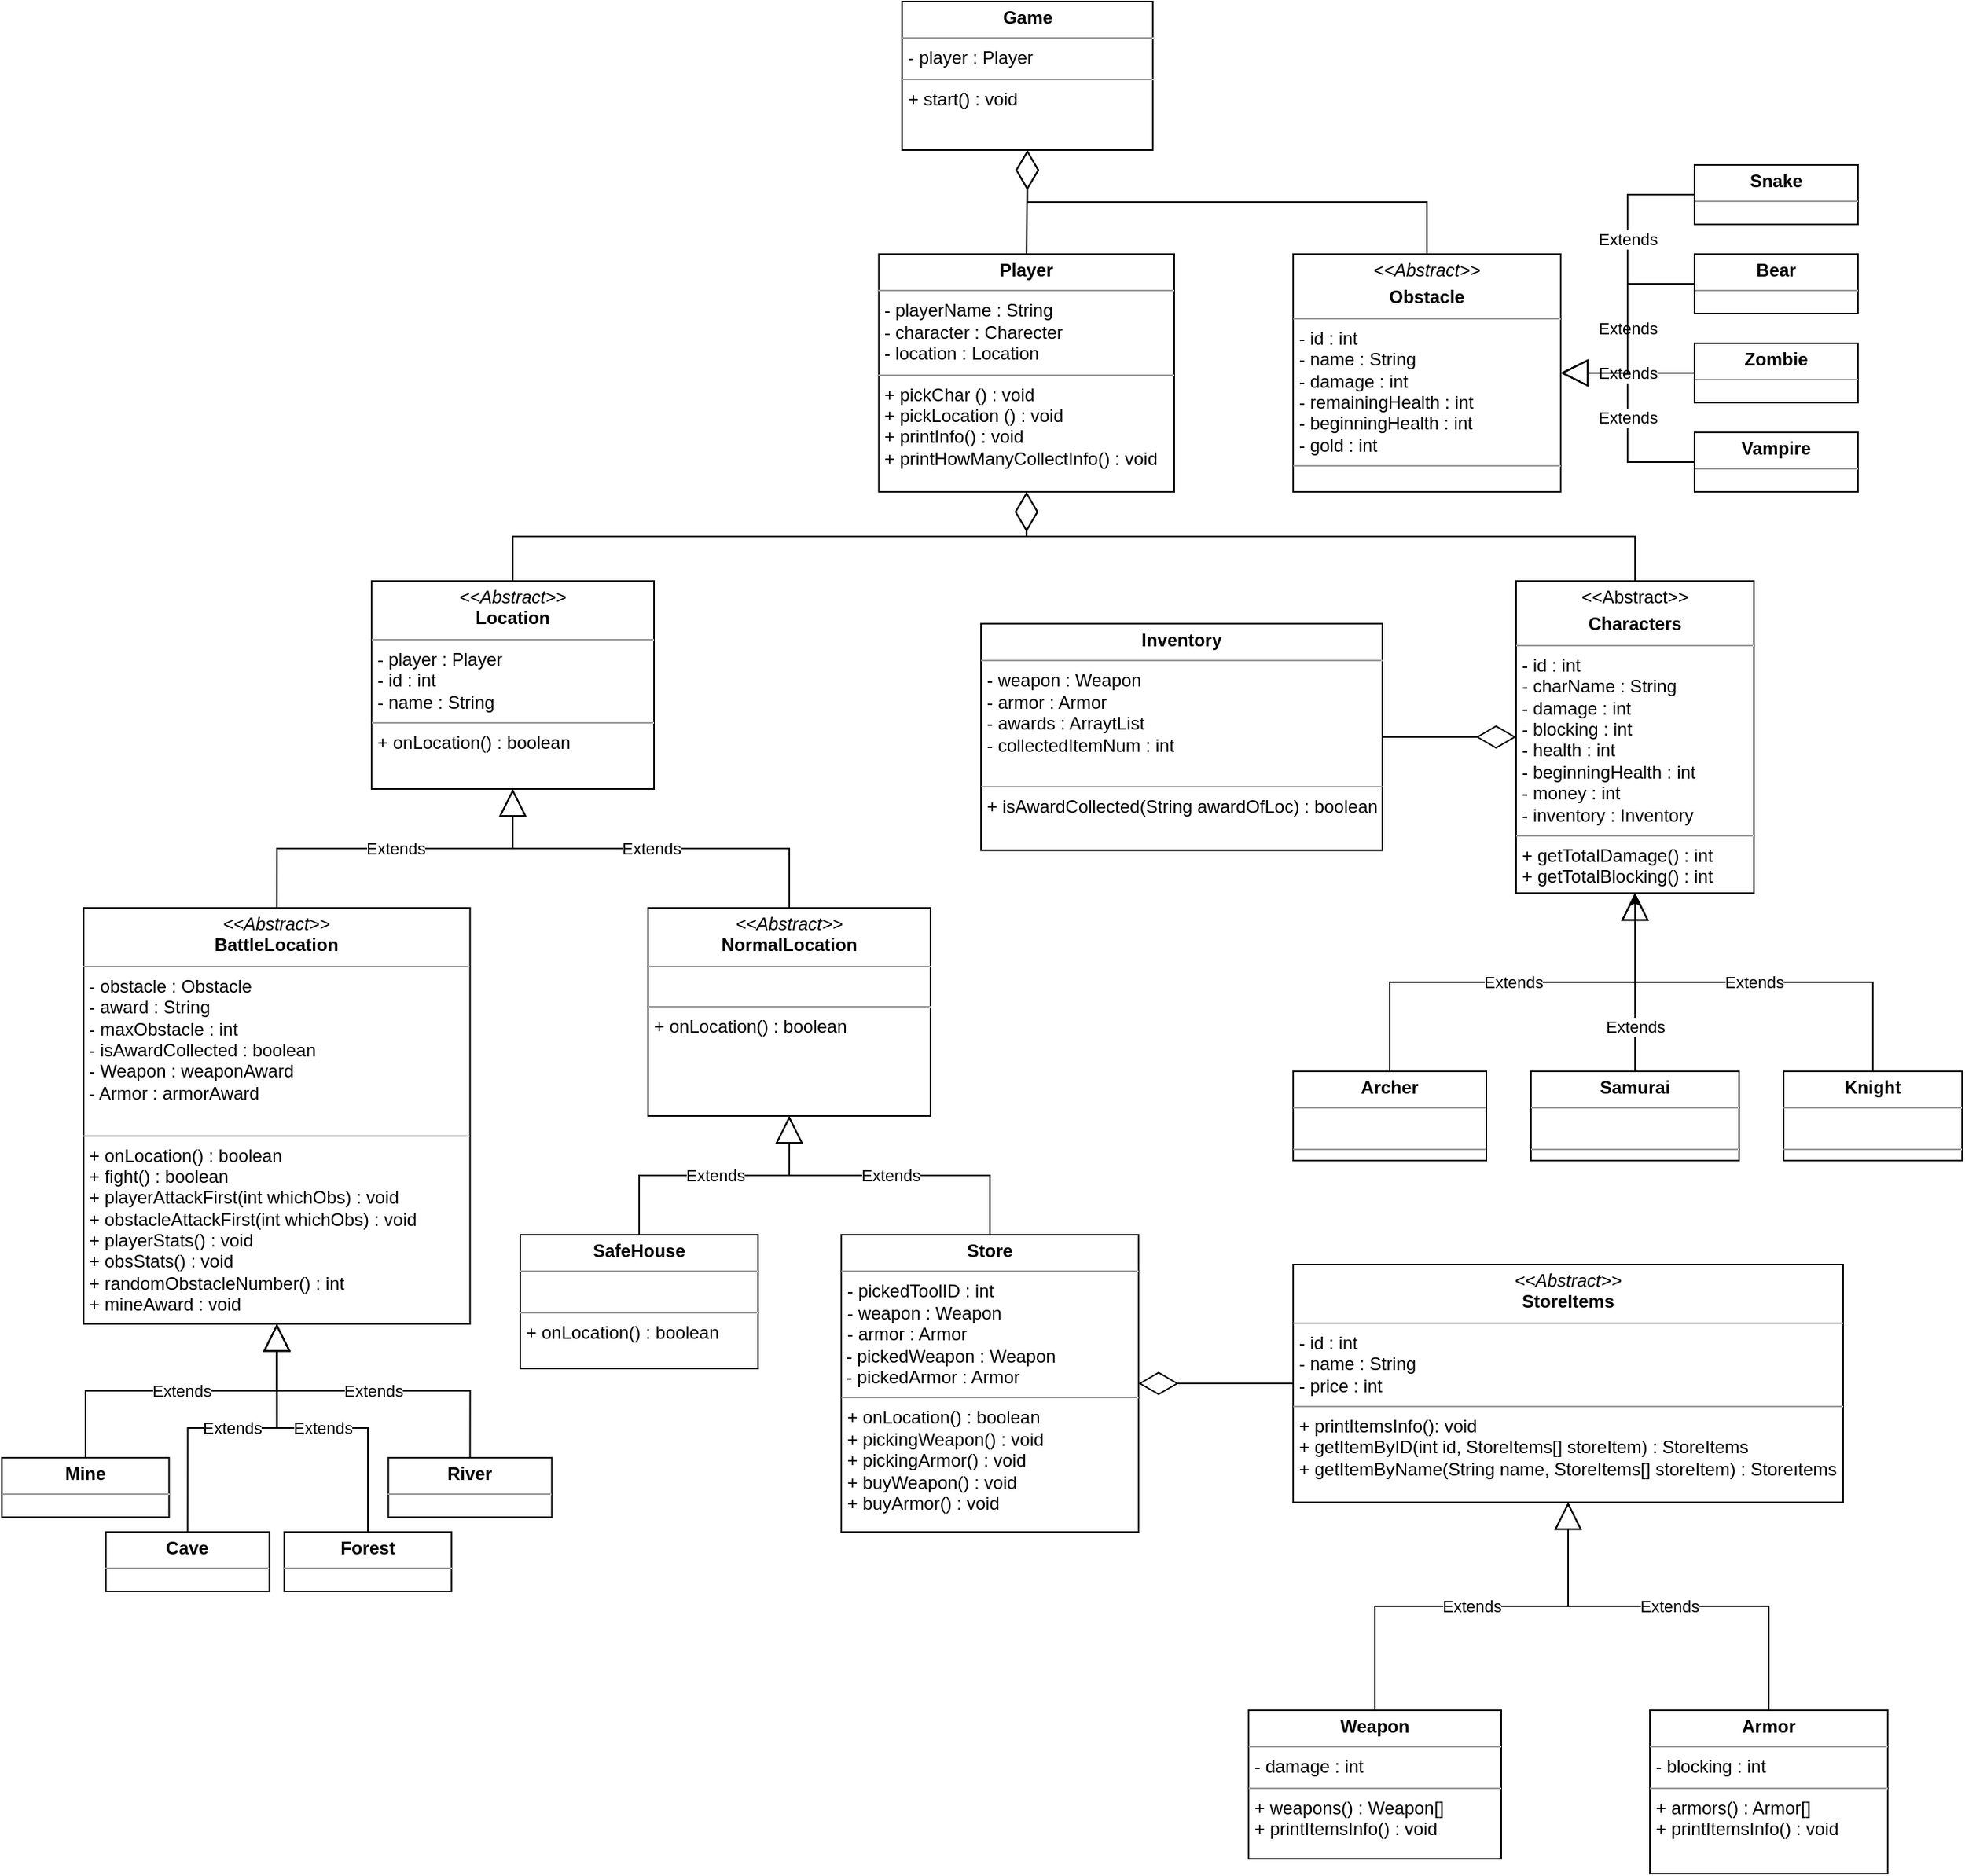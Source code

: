 <mxfile version="21.0.10" type="device"><diagram name="Sayfa -1" id="SjU_1pHQLe4_OnzMoafu"><mxGraphModel dx="2705" dy="2069" grid="1" gridSize="10" guides="1" tooltips="1" connect="1" arrows="1" fold="1" page="1" pageScale="1" pageWidth="827" pageHeight="1169" math="0" shadow="0"><root><mxCell id="0"/><mxCell id="1" parent="0"/><mxCell id="PPEVoekzmXan5TATobep-1" value="&lt;p style=&quot;margin:0px;margin-top:4px;text-align:center;&quot;&gt;&amp;lt;&amp;lt;Abstract&amp;gt;&amp;gt;&lt;/p&gt;&lt;p style=&quot;margin:0px;margin-top:4px;text-align:center;&quot;&gt;&lt;b&gt;Characters&lt;/b&gt;&lt;/p&gt;&lt;hr size=&quot;1&quot;&gt;&lt;p style=&quot;margin:0px;margin-left:4px;&quot;&gt;- id : int&lt;/p&gt;&lt;p style=&quot;margin:0px;margin-left:4px;&quot;&gt;- charName : String&lt;/p&gt;&lt;p style=&quot;margin:0px;margin-left:4px;&quot;&gt;- damage : int&lt;/p&gt;&lt;p style=&quot;margin:0px;margin-left:4px;&quot;&gt;- blocking : int&lt;/p&gt;&lt;p style=&quot;margin:0px;margin-left:4px;&quot;&gt;- health : int&lt;/p&gt;&lt;p style=&quot;margin:0px;margin-left:4px;&quot;&gt;- beginningHealth : int&lt;/p&gt;&lt;p style=&quot;margin:0px;margin-left:4px;&quot;&gt;- money : int&lt;/p&gt;&lt;p style=&quot;margin:0px;margin-left:4px;&quot;&gt;- inventory : Inventory&lt;/p&gt;&lt;hr size=&quot;1&quot;&gt;&lt;p style=&quot;margin:0px;margin-left:4px;&quot;&gt;+ getTotalDamage() : int&lt;/p&gt;&lt;p style=&quot;margin:0px;margin-left:4px;&quot;&gt;+ getTotalBlocking() : int&lt;/p&gt;&lt;p style=&quot;margin:0px;margin-left:4px;&quot;&gt;&lt;br&gt;&lt;/p&gt;&lt;p style=&quot;margin:0px;margin-left:4px;&quot;&gt;&lt;br&gt;&lt;/p&gt;&lt;p style=&quot;margin:0px;margin-left:4px;&quot;&gt;&lt;br&gt;&lt;/p&gt;&lt;p style=&quot;margin:0px;margin-left:4px;&quot;&gt;&lt;br&gt;&lt;/p&gt;&lt;p style=&quot;margin:0px;margin-left:4px;&quot;&gt;&lt;br&gt;&lt;/p&gt;" style="verticalAlign=top;align=left;overflow=fill;fontSize=12;fontFamily=Helvetica;html=1;whiteSpace=wrap;" parent="1" vertex="1"><mxGeometry x="510" y="170" width="160" height="210" as="geometry"/></mxCell><mxCell id="PPEVoekzmXan5TATobep-2" style="edgeStyle=orthogonalEdgeStyle;rounded=0;orthogonalLoop=1;jettySize=auto;html=1;exitX=0.5;exitY=1;exitDx=0;exitDy=0;" parent="1" source="PPEVoekzmXan5TATobep-1" target="PPEVoekzmXan5TATobep-1" edge="1"><mxGeometry relative="1" as="geometry"/></mxCell><mxCell id="PPEVoekzmXan5TATobep-3" value="&lt;p style=&quot;margin:0px;margin-top:4px;text-align:center;&quot;&gt;&lt;b&gt;Archer&lt;/b&gt;&lt;/p&gt;&lt;hr size=&quot;1&quot;&gt;&lt;p style=&quot;margin:0px;margin-left:4px;&quot;&gt;&lt;br&gt;&lt;/p&gt;&lt;hr size=&quot;1&quot;&gt;&lt;p style=&quot;margin:0px;margin-left:4px;&quot;&gt;&lt;br&gt;&lt;/p&gt;" style="verticalAlign=top;align=left;overflow=fill;fontSize=12;fontFamily=Helvetica;html=1;whiteSpace=wrap;" parent="1" vertex="1"><mxGeometry x="360" y="500" width="130" height="60" as="geometry"/></mxCell><mxCell id="PPEVoekzmXan5TATobep-13" value="" style="edgeStyle=orthogonalEdgeStyle;rounded=0;orthogonalLoop=1;jettySize=auto;html=1;" parent="1" source="PPEVoekzmXan5TATobep-4" target="PPEVoekzmXan5TATobep-1" edge="1"><mxGeometry relative="1" as="geometry"/></mxCell><mxCell id="PPEVoekzmXan5TATobep-4" value="&lt;p style=&quot;margin:0px;margin-top:4px;text-align:center;&quot;&gt;&lt;b&gt;Samurai&lt;/b&gt;&lt;/p&gt;&lt;hr size=&quot;1&quot;&gt;&lt;p style=&quot;margin:0px;margin-left:4px;&quot;&gt;&lt;br&gt;&lt;/p&gt;&lt;hr size=&quot;1&quot;&gt;&lt;p style=&quot;margin:0px;margin-left:4px;&quot;&gt;&lt;br&gt;&lt;/p&gt;" style="verticalAlign=top;align=left;overflow=fill;fontSize=12;fontFamily=Helvetica;html=1;whiteSpace=wrap;" parent="1" vertex="1"><mxGeometry x="520" y="500" width="140" height="60" as="geometry"/></mxCell><mxCell id="PPEVoekzmXan5TATobep-5" value="&lt;p style=&quot;margin:0px;margin-top:4px;text-align:center;&quot;&gt;&lt;b&gt;Knight&lt;/b&gt;&lt;/p&gt;&lt;hr size=&quot;1&quot;&gt;&lt;p style=&quot;margin:0px;margin-left:4px;&quot;&gt;&lt;br&gt;&lt;/p&gt;&lt;hr size=&quot;1&quot;&gt;&lt;p style=&quot;margin:0px;margin-left:4px;&quot;&gt;&lt;br&gt;&lt;/p&gt;" style="verticalAlign=top;align=left;overflow=fill;fontSize=12;fontFamily=Helvetica;html=1;whiteSpace=wrap;" parent="1" vertex="1"><mxGeometry x="690" y="500" width="120" height="60" as="geometry"/></mxCell><mxCell id="PPEVoekzmXan5TATobep-9" value="Extends" style="endArrow=block;endSize=16;endFill=0;html=1;rounded=0;exitX=0.5;exitY=0;exitDx=0;exitDy=0;edgeStyle=orthogonalEdgeStyle;entryX=0.5;entryY=1;entryDx=0;entryDy=0;" parent="1" source="PPEVoekzmXan5TATobep-5" target="PPEVoekzmXan5TATobep-1" edge="1"><mxGeometry width="160" relative="1" as="geometry"><mxPoint x="560" y="430" as="sourcePoint"/><mxPoint x="590" y="350" as="targetPoint"/></mxGeometry></mxCell><mxCell id="PPEVoekzmXan5TATobep-10" value="Extends" style="endArrow=block;endSize=16;endFill=0;html=1;rounded=0;exitX=0.5;exitY=0;exitDx=0;exitDy=0;entryX=0.5;entryY=1;entryDx=0;entryDy=0;" parent="1" source="PPEVoekzmXan5TATobep-4" target="PPEVoekzmXan5TATobep-1" edge="1"><mxGeometry x="-0.5" width="160" relative="1" as="geometry"><mxPoint x="560" y="430" as="sourcePoint"/><mxPoint x="720" y="430" as="targetPoint"/><mxPoint as="offset"/></mxGeometry></mxCell><mxCell id="PPEVoekzmXan5TATobep-11" value="Extends" style="endArrow=block;endSize=16;endFill=0;html=1;rounded=0;exitX=0.5;exitY=0;exitDx=0;exitDy=0;entryX=0.5;entryY=1;entryDx=0;entryDy=0;edgeStyle=orthogonalEdgeStyle;" parent="1" source="PPEVoekzmXan5TATobep-3" target="PPEVoekzmXan5TATobep-1" edge="1"><mxGeometry width="160" relative="1" as="geometry"><mxPoint x="560" y="430" as="sourcePoint"/><mxPoint x="720" y="430" as="targetPoint"/></mxGeometry></mxCell><mxCell id="PPEVoekzmXan5TATobep-15" value="&lt;p style=&quot;margin:0px;margin-top:4px;text-align:center;&quot;&gt;&lt;b&gt;Player&lt;/b&gt;&lt;/p&gt;&lt;hr size=&quot;1&quot;&gt;&lt;p style=&quot;margin:0px;margin-left:4px;&quot;&gt;- playerName : String&lt;br&gt;&lt;/p&gt;&lt;p style=&quot;margin:0px;margin-left:4px;&quot;&gt;- character : Charecter&lt;/p&gt;&lt;p style=&quot;margin:0px;margin-left:4px;&quot;&gt;&lt;span style=&quot;background-color: initial;&quot;&gt;- location : Location&lt;/span&gt;&lt;/p&gt;&lt;hr size=&quot;1&quot;&gt;&lt;p style=&quot;margin:0px;margin-left:4px;&quot;&gt;&lt;span style=&quot;background-color: initial;&quot;&gt;+ pickChar () : void&lt;/span&gt;&lt;br&gt;&lt;/p&gt;&lt;p style=&quot;margin:0px;margin-left:4px;&quot;&gt;&lt;span style=&quot;background-color: initial;&quot;&gt;+ pickLocation () : void&lt;/span&gt;&lt;/p&gt;&lt;p style=&quot;margin:0px;margin-left:4px;&quot;&gt;&lt;span style=&quot;background-color: initial;&quot;&gt;+ printInfo() : void&lt;/span&gt;&lt;/p&gt;&lt;p style=&quot;margin:0px;margin-left:4px;&quot;&gt;&lt;span style=&quot;background-color: initial;&quot;&gt;+ printHowManyCollectInfo() : void&lt;/span&gt;&lt;/p&gt;" style="verticalAlign=top;align=left;overflow=fill;fontSize=12;fontFamily=Helvetica;html=1;whiteSpace=wrap;" parent="1" vertex="1"><mxGeometry x="81.25" y="-50" width="198.75" height="160" as="geometry"/></mxCell><mxCell id="PPEVoekzmXan5TATobep-16" value="" style="endArrow=diamondThin;endFill=0;endSize=24;html=1;rounded=0;exitX=0.5;exitY=0;exitDx=0;exitDy=0;entryX=0.5;entryY=1;entryDx=0;entryDy=0;edgeStyle=orthogonalEdgeStyle;" parent="1" source="PPEVoekzmXan5TATobep-1" target="PPEVoekzmXan5TATobep-15" edge="1"><mxGeometry width="160" relative="1" as="geometry"><mxPoint x="520" y="90" as="sourcePoint"/><mxPoint x="680" y="90" as="targetPoint"/></mxGeometry></mxCell><mxCell id="PPEVoekzmXan5TATobep-17" value="&lt;p style=&quot;margin:0px;margin-top:4px;text-align:center;&quot;&gt;&lt;b&gt;Game&lt;/b&gt;&lt;/p&gt;&lt;hr size=&quot;1&quot;&gt;&lt;p style=&quot;margin:0px;margin-left:4px;&quot;&gt;- player : Player&lt;/p&gt;&lt;hr size=&quot;1&quot;&gt;&lt;p style=&quot;margin:0px;margin-left:4px;&quot;&gt;+ start() : void&lt;/p&gt;" style="verticalAlign=top;align=left;overflow=fill;fontSize=12;fontFamily=Helvetica;html=1;whiteSpace=wrap;" parent="1" vertex="1"><mxGeometry x="96.87" y="-220" width="168.75" height="100" as="geometry"/></mxCell><mxCell id="PPEVoekzmXan5TATobep-18" value="" style="endArrow=diamondThin;endFill=0;endSize=24;html=1;rounded=0;exitX=0.5;exitY=0;exitDx=0;exitDy=0;entryX=0.5;entryY=1;entryDx=0;entryDy=0;" parent="1" source="PPEVoekzmXan5TATobep-15" target="PPEVoekzmXan5TATobep-17" edge="1"><mxGeometry width="160" relative="1" as="geometry"><mxPoint x="191.25" y="235" as="sourcePoint"/><mxPoint x="171.25" y="-90" as="targetPoint"/></mxGeometry></mxCell><mxCell id="PPEVoekzmXan5TATobep-19" value="&lt;p style=&quot;margin:0px;margin-top:4px;text-align:center;&quot;&gt;&lt;i&gt;&amp;lt;&amp;lt;Abstract&amp;gt;&amp;gt;&lt;/i&gt;&lt;br&gt;&lt;b&gt;Location&lt;/b&gt;&lt;/p&gt;&lt;hr size=&quot;1&quot;&gt;&lt;p style=&quot;margin:0px;margin-left:4px;&quot;&gt;- player : Player&lt;/p&gt;&lt;p style=&quot;margin:0px;margin-left:4px;&quot;&gt;- id : int&lt;/p&gt;&lt;p style=&quot;margin:0px;margin-left:4px;&quot;&gt;- name : String&lt;/p&gt;&lt;hr size=&quot;1&quot;&gt;&lt;p style=&quot;margin:0px;margin-left:4px;&quot;&gt;+ onLocation() : boolean&lt;/p&gt;" style="verticalAlign=top;align=left;overflow=fill;fontSize=12;fontFamily=Helvetica;html=1;whiteSpace=wrap;" parent="1" vertex="1"><mxGeometry x="-260" y="170" width="190" height="140" as="geometry"/></mxCell><mxCell id="PPEVoekzmXan5TATobep-20" value="&lt;p style=&quot;margin:0px;margin-top:4px;text-align:center;&quot;&gt;&lt;i&gt;&amp;lt;&amp;lt;Abstract&amp;gt;&amp;gt;&lt;/i&gt;&lt;br&gt;&lt;b&gt;NormalLocation&lt;/b&gt;&lt;/p&gt;&lt;hr size=&quot;1&quot;&gt;&lt;p style=&quot;margin:0px;margin-left:4px;&quot;&gt;&lt;br&gt;&lt;/p&gt;&lt;hr size=&quot;1&quot;&gt;&lt;p style=&quot;margin:0px;margin-left:4px;&quot;&gt;+ onLocation() : boolean&lt;/p&gt;" style="verticalAlign=top;align=left;overflow=fill;fontSize=12;fontFamily=Helvetica;html=1;whiteSpace=wrap;" parent="1" vertex="1"><mxGeometry x="-74" y="390" width="190" height="140" as="geometry"/></mxCell><mxCell id="PPEVoekzmXan5TATobep-21" value="&lt;p style=&quot;margin:0px;margin-top:4px;text-align:center;&quot;&gt;&lt;b&gt;SafeHouse&lt;/b&gt;&lt;/p&gt;&lt;hr size=&quot;1&quot;&gt;&lt;p style=&quot;margin:0px;margin-left:4px;&quot;&gt;&lt;br&gt;&lt;/p&gt;&lt;hr size=&quot;1&quot;&gt;&lt;p style=&quot;margin:0px;margin-left:4px;&quot;&gt;+ onLocation() : boolean&lt;/p&gt;" style="verticalAlign=top;align=left;overflow=fill;fontSize=12;fontFamily=Helvetica;html=1;whiteSpace=wrap;" parent="1" vertex="1"><mxGeometry x="-160" y="610" width="160" height="90" as="geometry"/></mxCell><mxCell id="PPEVoekzmXan5TATobep-22" value="Extends" style="endArrow=block;endSize=16;endFill=0;html=1;rounded=0;exitX=0.5;exitY=0;exitDx=0;exitDy=0;entryX=0.5;entryY=1;entryDx=0;entryDy=0;edgeStyle=orthogonalEdgeStyle;" parent="1" source="PPEVoekzmXan5TATobep-20" target="PPEVoekzmXan5TATobep-19" edge="1"><mxGeometry width="160" relative="1" as="geometry"><mxPoint x="-140" y="540" as="sourcePoint"/><mxPoint x="20" y="540" as="targetPoint"/></mxGeometry></mxCell><mxCell id="PPEVoekzmXan5TATobep-23" value="Extends" style="endArrow=block;endSize=16;endFill=0;html=1;rounded=0;exitX=0.5;exitY=0;exitDx=0;exitDy=0;entryX=0.5;entryY=1;entryDx=0;entryDy=0;edgeStyle=orthogonalEdgeStyle;" parent="1" source="PPEVoekzmXan5TATobep-21" target="PPEVoekzmXan5TATobep-20" edge="1"><mxGeometry width="160" relative="1" as="geometry"><mxPoint x="-94" y="680" as="sourcePoint"/><mxPoint x="66" y="680" as="targetPoint"/></mxGeometry></mxCell><mxCell id="PPEVoekzmXan5TATobep-25" value="&lt;p style=&quot;margin:0px;margin-top:4px;text-align:center;&quot;&gt;&lt;b&gt;Store&lt;/b&gt;&lt;/p&gt;&lt;hr size=&quot;1&quot;&gt;&lt;p style=&quot;margin:0px;margin-left:4px;&quot;&gt;- pickedToolID : int&lt;/p&gt;&lt;p style=&quot;margin:0px;margin-left:4px;&quot;&gt;- weapon : Weapon&lt;/p&gt;&lt;p style=&quot;margin:0px;margin-left:4px;&quot;&gt;- armor : Armor&lt;/p&gt;&amp;nbsp;- pickedWeapon : Weapon&lt;br&gt;&amp;nbsp;- pickedArmor : Armor&lt;br&gt;&lt;hr size=&quot;1&quot;&gt;&lt;p style=&quot;margin:0px;margin-left:4px;&quot;&gt;+ onLocation() : boolean&lt;br&gt;&lt;/p&gt;&lt;p style=&quot;margin:0px;margin-left:4px;&quot;&gt;+ pickingWeapon() : void&lt;/p&gt;&lt;p style=&quot;margin:0px;margin-left:4px;&quot;&gt;+ pickingArmor() : void&lt;/p&gt;&lt;p style=&quot;margin:0px;margin-left:4px;&quot;&gt;+ buyWeapon() : void&lt;/p&gt;&lt;p style=&quot;margin:0px;margin-left:4px;&quot;&gt;+ buyArmor() : void&lt;/p&gt;" style="verticalAlign=top;align=left;overflow=fill;fontSize=12;fontFamily=Helvetica;html=1;whiteSpace=wrap;" parent="1" vertex="1"><mxGeometry x="56" y="610" width="200" height="200" as="geometry"/></mxCell><mxCell id="PPEVoekzmXan5TATobep-26" value="Extends" style="endArrow=block;endSize=16;endFill=0;html=1;rounded=0;exitX=0.5;exitY=0;exitDx=0;exitDy=0;entryX=0.5;entryY=1;entryDx=0;entryDy=0;edgeStyle=orthogonalEdgeStyle;" parent="1" source="PPEVoekzmXan5TATobep-25" target="PPEVoekzmXan5TATobep-20" edge="1"><mxGeometry width="160" relative="1" as="geometry"><mxPoint x="-44" y="640" as="sourcePoint"/><mxPoint x="31" y="540" as="targetPoint"/></mxGeometry></mxCell><mxCell id="kSFMqJop7smIzwIJgh_f-1" value="&lt;p style=&quot;margin:0px;margin-top:4px;text-align:center;&quot;&gt;&lt;b&gt;Weapon&lt;/b&gt;&lt;/p&gt;&lt;hr size=&quot;1&quot;&gt;&lt;p style=&quot;margin:0px;margin-left:4px;&quot;&gt;- damage : int&lt;/p&gt;&lt;hr size=&quot;1&quot;&gt;&lt;p style=&quot;margin:0px;margin-left:4px;&quot;&gt;+ weapons() : Weapon[]&lt;/p&gt;&lt;p style=&quot;margin:0px;margin-left:4px;&quot;&gt;+ printItemsInfo() : void&lt;br&gt;&lt;/p&gt;" style="verticalAlign=top;align=left;overflow=fill;fontSize=12;fontFamily=Helvetica;html=1;whiteSpace=wrap;" parent="1" vertex="1"><mxGeometry x="330" y="930" width="170" height="100" as="geometry"/></mxCell><mxCell id="kSFMqJop7smIzwIJgh_f-2" value="&lt;p style=&quot;margin:0px;margin-top:4px;text-align:center;&quot;&gt;&lt;b&gt;Armor&lt;/b&gt;&lt;/p&gt;&lt;hr size=&quot;1&quot;&gt;&lt;p style=&quot;margin:0px;margin-left:4px;&quot;&gt;- blocking : int&lt;/p&gt;&lt;hr size=&quot;1&quot;&gt;&lt;p style=&quot;margin:0px;margin-left:4px;&quot;&gt;+ armors() : Armor[]&lt;/p&gt;&lt;p style=&quot;margin:0px;margin-left:4px;&quot;&gt;+ printItemsInfo() : void&lt;/p&gt;" style="verticalAlign=top;align=left;overflow=fill;fontSize=12;fontFamily=Helvetica;html=1;whiteSpace=wrap;" parent="1" vertex="1"><mxGeometry x="600" y="930" width="160" height="110" as="geometry"/></mxCell><mxCell id="kSFMqJop7smIzwIJgh_f-4" value="&lt;p style=&quot;margin:0px;margin-top:4px;text-align:center;&quot;&gt;&lt;i&gt;&amp;lt;&amp;lt;Abstract&amp;gt;&amp;gt;&lt;/i&gt;&lt;br&gt;&lt;b&gt;StoreItems&lt;/b&gt;&lt;/p&gt;&lt;hr size=&quot;1&quot;&gt;&lt;p style=&quot;margin:0px;margin-left:4px;&quot;&gt;- id : int&lt;br&gt;&lt;/p&gt;&lt;p style=&quot;margin:0px;margin-left:4px;&quot;&gt;- name : String&lt;/p&gt;&lt;p style=&quot;margin:0px;margin-left:4px;&quot;&gt;- price : int&lt;/p&gt;&lt;hr size=&quot;1&quot;&gt;&lt;p style=&quot;margin:0px;margin-left:4px;&quot;&gt;+ printItemsInfo(): void&lt;/p&gt;&lt;p style=&quot;margin:0px;margin-left:4px;&quot;&gt;+ getItemByID(int id, StoreItems[] storeItem) : StoreItems&lt;/p&gt;&lt;p style=&quot;margin:0px;margin-left:4px;&quot;&gt;+ getItemByName(String name, StoreItems[] storeItem) : Storeıtems&lt;/p&gt;" style="verticalAlign=top;align=left;overflow=fill;fontSize=12;fontFamily=Helvetica;html=1;whiteSpace=wrap;" parent="1" vertex="1"><mxGeometry x="360" y="630" width="370" height="160" as="geometry"/></mxCell><mxCell id="kSFMqJop7smIzwIJgh_f-5" value="Extends" style="endArrow=block;endSize=16;endFill=0;html=1;rounded=0;exitX=0.5;exitY=0;exitDx=0;exitDy=0;entryX=0.5;entryY=1;entryDx=0;entryDy=0;edgeStyle=orthogonalEdgeStyle;" parent="1" source="kSFMqJop7smIzwIJgh_f-2" target="kSFMqJop7smIzwIJgh_f-4" edge="1"><mxGeometry width="160" relative="1" as="geometry"><mxPoint x="610" y="820" as="sourcePoint"/><mxPoint x="770" y="820" as="targetPoint"/></mxGeometry></mxCell><mxCell id="kSFMqJop7smIzwIJgh_f-6" value="Extends" style="endArrow=block;endSize=16;endFill=0;html=1;rounded=0;exitX=0.5;exitY=0;exitDx=0;exitDy=0;entryX=0.5;entryY=1;entryDx=0;entryDy=0;edgeStyle=orthogonalEdgeStyle;" parent="1" source="kSFMqJop7smIzwIJgh_f-1" target="kSFMqJop7smIzwIJgh_f-4" edge="1"><mxGeometry width="160" relative="1" as="geometry"><mxPoint x="610" y="820" as="sourcePoint"/><mxPoint x="770" y="820" as="targetPoint"/></mxGeometry></mxCell><mxCell id="kSFMqJop7smIzwIJgh_f-8" value="&lt;p style=&quot;margin:0px;margin-top:4px;text-align:center;&quot;&gt;&lt;i&gt;&amp;lt;&amp;lt;Abstract&amp;gt;&amp;gt;&lt;/i&gt;&lt;br&gt;&lt;b&gt;BattleLocation&lt;/b&gt;&lt;/p&gt;&lt;hr size=&quot;1&quot;&gt;&lt;p style=&quot;margin:0px;margin-left:4px;&quot;&gt;- obstacle : Obstacle&lt;/p&gt;&lt;p style=&quot;margin:0px;margin-left:4px;&quot;&gt;- award : String&lt;/p&gt;&lt;p style=&quot;margin:0px;margin-left:4px;&quot;&gt;- maxObstacle : int&lt;/p&gt;&lt;p style=&quot;margin:0px;margin-left:4px;&quot;&gt;- isAwardCollected : boolean&lt;/p&gt;&lt;p style=&quot;margin:0px;margin-left:4px;&quot;&gt;- Weapon : weaponAward&lt;/p&gt;&lt;p style=&quot;margin:0px;margin-left:4px;&quot;&gt;- Armor : armorAward&lt;/p&gt;&lt;p style=&quot;margin:0px;margin-left:4px;&quot;&gt;&lt;br&gt;&lt;/p&gt;&lt;hr size=&quot;1&quot;&gt;&lt;p style=&quot;margin:0px;margin-left:4px;&quot;&gt;+ onLocation() : boolean&lt;/p&gt;&lt;p style=&quot;margin:0px;margin-left:4px;&quot;&gt;+ fight() : boolean&lt;/p&gt;&lt;p style=&quot;margin:0px;margin-left:4px;&quot;&gt;+ playerAttackFirst(int whichObs) : void&lt;/p&gt;&lt;p style=&quot;margin:0px;margin-left:4px;&quot;&gt;+ obstacleAttackFirst(int&amp;nbsp;whichObs&lt;span style=&quot;background-color: initial;&quot;&gt;) : void&lt;/span&gt;&lt;/p&gt;&lt;p style=&quot;margin:0px;margin-left:4px;&quot;&gt;+ playerStats() : void&lt;/p&gt;&lt;p style=&quot;margin:0px;margin-left:4px;&quot;&gt;+ obsStats() : void&lt;/p&gt;&lt;p style=&quot;margin:0px;margin-left:4px;&quot;&gt;+ randomObstacleNumber() : int&lt;/p&gt;&lt;p style=&quot;margin:0px;margin-left:4px;&quot;&gt;+ mineAward : void&lt;/p&gt;" style="verticalAlign=top;align=left;overflow=fill;fontSize=12;fontFamily=Helvetica;html=1;whiteSpace=wrap;" parent="1" vertex="1"><mxGeometry x="-453.75" y="390" width="260" height="280" as="geometry"/></mxCell><mxCell id="kSFMqJop7smIzwIJgh_f-10" value="&lt;p style=&quot;margin:0px;margin-top:4px;text-align:center;&quot;&gt;&lt;b&gt;Cave&lt;/b&gt;&lt;/p&gt;&lt;hr size=&quot;1&quot;&gt;&lt;p style=&quot;margin:0px;margin-left:4px;&quot;&gt;&lt;br&gt;&lt;/p&gt;&lt;hr size=&quot;1&quot;&gt;&lt;p style=&quot;margin:0px;margin-left:4px;&quot;&gt;&lt;br&gt;&lt;/p&gt;" style="verticalAlign=top;align=left;overflow=fill;fontSize=12;fontFamily=Helvetica;html=1;whiteSpace=wrap;" parent="1" vertex="1"><mxGeometry x="-438.75" y="810" width="110" height="40" as="geometry"/></mxCell><mxCell id="kSFMqJop7smIzwIJgh_f-13" value="&lt;p style=&quot;margin:0px;margin-top:4px;text-align:center;&quot;&gt;&lt;b&gt;River&lt;/b&gt;&lt;/p&gt;&lt;hr size=&quot;1&quot;&gt;&lt;p style=&quot;margin:0px;margin-left:4px;&quot;&gt;&lt;br&gt;&lt;/p&gt;&lt;hr size=&quot;1&quot;&gt;&lt;p style=&quot;margin:0px;margin-left:4px;&quot;&gt;&lt;br&gt;&lt;/p&gt;" style="verticalAlign=top;align=left;overflow=fill;fontSize=12;fontFamily=Helvetica;html=1;whiteSpace=wrap;" parent="1" vertex="1"><mxGeometry x="-248.75" y="760" width="110" height="40" as="geometry"/></mxCell><mxCell id="kSFMqJop7smIzwIJgh_f-14" value="&lt;p style=&quot;margin:0px;margin-top:4px;text-align:center;&quot;&gt;&lt;b&gt;Forest&lt;/b&gt;&lt;/p&gt;&lt;hr size=&quot;1&quot;&gt;&lt;p style=&quot;margin:0px;margin-left:4px;&quot;&gt;&lt;br&gt;&lt;/p&gt;&lt;hr size=&quot;1&quot;&gt;&lt;p style=&quot;margin:0px;margin-left:4px;&quot;&gt;&lt;br&gt;&lt;/p&gt;" style="verticalAlign=top;align=left;overflow=fill;fontSize=12;fontFamily=Helvetica;html=1;whiteSpace=wrap;" parent="1" vertex="1"><mxGeometry x="-318.75" y="810" width="112.5" height="40" as="geometry"/></mxCell><mxCell id="kSFMqJop7smIzwIJgh_f-17" value="Extends" style="endArrow=block;endSize=16;endFill=0;html=1;rounded=0;exitX=0.5;exitY=0;exitDx=0;exitDy=0;entryX=0.5;entryY=1;entryDx=0;entryDy=0;edgeStyle=orthogonalEdgeStyle;" parent="1" source="kSFMqJop7smIzwIJgh_f-14" target="kSFMqJop7smIzwIJgh_f-8" edge="1"><mxGeometry x="0.002" width="160" relative="1" as="geometry"><mxPoint x="-260" y="890" as="sourcePoint"/><mxPoint x="-100" y="890" as="targetPoint"/><mxPoint as="offset"/></mxGeometry></mxCell><mxCell id="kSFMqJop7smIzwIJgh_f-18" value="Extends" style="endArrow=block;endSize=16;endFill=0;html=1;rounded=0;exitX=0.5;exitY=0;exitDx=0;exitDy=0;entryX=0.5;entryY=1;entryDx=0;entryDy=0;edgeStyle=orthogonalEdgeStyle;" parent="1" source="kSFMqJop7smIzwIJgh_f-13" target="kSFMqJop7smIzwIJgh_f-8" edge="1"><mxGeometry width="160" relative="1" as="geometry"><mxPoint x="-470" y="840" as="sourcePoint"/><mxPoint x="-375" y="620" as="targetPoint"/></mxGeometry></mxCell><mxCell id="kSFMqJop7smIzwIJgh_f-19" value="Extends" style="endArrow=block;endSize=16;endFill=0;html=1;rounded=0;exitX=0.5;exitY=0;exitDx=0;exitDy=0;entryX=0.5;entryY=1;entryDx=0;entryDy=0;edgeStyle=orthogonalEdgeStyle;" parent="1" source="kSFMqJop7smIzwIJgh_f-10" target="kSFMqJop7smIzwIJgh_f-8" edge="1"><mxGeometry width="160" relative="1" as="geometry"><mxPoint x="-160" y="770" as="sourcePoint"/><mxPoint x="-365" y="630" as="targetPoint"/></mxGeometry></mxCell><mxCell id="kSFMqJop7smIzwIJgh_f-20" value="Extends" style="endArrow=block;endSize=16;endFill=0;html=1;rounded=0;exitX=0.5;exitY=0;exitDx=0;exitDy=0;entryX=0.5;entryY=1;entryDx=0;entryDy=0;edgeStyle=orthogonalEdgeStyle;" parent="1" source="kSFMqJop7smIzwIJgh_f-8" target="PPEVoekzmXan5TATobep-19" edge="1"><mxGeometry width="160" relative="1" as="geometry"><mxPoint x="45" y="390" as="sourcePoint"/><mxPoint x="-75" y="320" as="targetPoint"/></mxGeometry></mxCell><mxCell id="kSFMqJop7smIzwIJgh_f-21" value="&lt;p style=&quot;margin:0px;margin-top:4px;text-align:center;&quot;&gt;&lt;i style=&quot;border-color: var(--border-color);&quot;&gt;&amp;lt;&amp;lt;Abstract&amp;gt;&amp;gt;&lt;/i&gt;&lt;/p&gt;&lt;p style=&quot;margin:0px;margin-top:4px;text-align:center;&quot;&gt;&lt;b style=&quot;background-color: initial;&quot;&gt;Obstacle&lt;/b&gt;&lt;/p&gt;&lt;hr size=&quot;1&quot;&gt;&lt;p style=&quot;margin:0px;margin-left:4px;&quot;&gt;- id : int&lt;/p&gt;&lt;p style=&quot;margin:0px;margin-left:4px;&quot;&gt;- name : String&lt;/p&gt;&lt;p style=&quot;margin:0px;margin-left:4px;&quot;&gt;- damage : int&lt;/p&gt;&lt;p style=&quot;margin:0px;margin-left:4px;&quot;&gt;- remainingHealth : int&lt;/p&gt;&lt;p style=&quot;margin:0px;margin-left:4px;&quot;&gt;- beginningHealth : int&lt;/p&gt;&lt;p style=&quot;margin:0px;margin-left:4px;&quot;&gt;- gold : int&lt;/p&gt;&lt;hr size=&quot;1&quot;&gt;&lt;p style=&quot;margin:0px;margin-left:4px;&quot;&gt;&lt;br&gt;&lt;/p&gt;" style="verticalAlign=top;align=left;overflow=fill;fontSize=12;fontFamily=Helvetica;html=1;whiteSpace=wrap;" parent="1" vertex="1"><mxGeometry x="360" y="-50" width="180" height="160" as="geometry"/></mxCell><mxCell id="kSFMqJop7smIzwIJgh_f-23" value="&lt;p style=&quot;margin:0px;margin-top:4px;text-align:center;&quot;&gt;&lt;b&gt;Zombie&lt;/b&gt;&lt;/p&gt;&lt;hr size=&quot;1&quot;&gt;&lt;p style=&quot;margin:0px;margin-left:4px;&quot;&gt;&lt;br&gt;&lt;/p&gt;&lt;hr size=&quot;1&quot;&gt;&lt;p style=&quot;margin:0px;margin-left:4px;&quot;&gt;&lt;br&gt;&lt;/p&gt;" style="verticalAlign=top;align=left;overflow=fill;fontSize=12;fontFamily=Helvetica;html=1;whiteSpace=wrap;" parent="1" vertex="1"><mxGeometry x="630" y="10" width="110" height="40" as="geometry"/></mxCell><mxCell id="kSFMqJop7smIzwIJgh_f-24" value="&lt;p style=&quot;margin:0px;margin-top:4px;text-align:center;&quot;&gt;&lt;b&gt;Vampire&lt;/b&gt;&lt;/p&gt;&lt;hr size=&quot;1&quot;&gt;&lt;p style=&quot;margin:0px;margin-left:4px;&quot;&gt;&lt;br&gt;&lt;/p&gt;&lt;hr size=&quot;1&quot;&gt;&lt;p style=&quot;margin:0px;margin-left:4px;&quot;&gt;&lt;br&gt;&lt;/p&gt;" style="verticalAlign=top;align=left;overflow=fill;fontSize=12;fontFamily=Helvetica;html=1;whiteSpace=wrap;" parent="1" vertex="1"><mxGeometry x="630" y="70" width="110" height="40" as="geometry"/></mxCell><mxCell id="kSFMqJop7smIzwIJgh_f-25" value="&lt;p style=&quot;margin:0px;margin-top:4px;text-align:center;&quot;&gt;&lt;b&gt;Bear&lt;/b&gt;&lt;/p&gt;&lt;hr size=&quot;1&quot;&gt;&lt;p style=&quot;margin:0px;margin-left:4px;&quot;&gt;&lt;br&gt;&lt;/p&gt;&lt;hr size=&quot;1&quot;&gt;&lt;p style=&quot;margin:0px;margin-left:4px;&quot;&gt;&lt;br&gt;&lt;/p&gt;" style="verticalAlign=top;align=left;overflow=fill;fontSize=12;fontFamily=Helvetica;html=1;whiteSpace=wrap;" parent="1" vertex="1"><mxGeometry x="630" y="-50" width="110" height="40" as="geometry"/></mxCell><mxCell id="kSFMqJop7smIzwIJgh_f-26" value="Extends" style="endArrow=block;endSize=16;endFill=0;html=1;rounded=0;exitX=0;exitY=0.5;exitDx=0;exitDy=0;entryX=1;entryY=0.5;entryDx=0;entryDy=0;edgeStyle=orthogonalEdgeStyle;" parent="1" source="kSFMqJop7smIzwIJgh_f-25" target="kSFMqJop7smIzwIJgh_f-21" edge="1"><mxGeometry width="160" relative="1" as="geometry"><mxPoint x="370" y="-60" as="sourcePoint"/><mxPoint x="530" y="-60" as="targetPoint"/></mxGeometry></mxCell><mxCell id="kSFMqJop7smIzwIJgh_f-27" value="Extends" style="endArrow=block;endSize=16;endFill=0;html=1;rounded=0;exitX=0;exitY=0.5;exitDx=0;exitDy=0;edgeStyle=elbowEdgeStyle;" parent="1" source="kSFMqJop7smIzwIJgh_f-24" edge="1"><mxGeometry width="160" relative="1" as="geometry"><mxPoint x="370" y="-60" as="sourcePoint"/><mxPoint x="540" y="30" as="targetPoint"/></mxGeometry></mxCell><mxCell id="kSFMqJop7smIzwIJgh_f-28" value="Extends" style="endArrow=block;endSize=16;endFill=0;html=1;rounded=0;exitX=0;exitY=0.5;exitDx=0;exitDy=0;entryX=1;entryY=0.5;entryDx=0;entryDy=0;edgeStyle=elbowEdgeStyle;" parent="1" source="kSFMqJop7smIzwIJgh_f-23" target="kSFMqJop7smIzwIJgh_f-21" edge="1"><mxGeometry width="160" relative="1" as="geometry"><mxPoint x="370" y="-60" as="sourcePoint"/><mxPoint x="530" y="-60" as="targetPoint"/></mxGeometry></mxCell><mxCell id="kSFMqJop7smIzwIJgh_f-29" value="&lt;p style=&quot;margin:0px;margin-top:4px;text-align:center;&quot;&gt;&lt;b&gt;Inventory&lt;/b&gt;&lt;/p&gt;&lt;hr size=&quot;1&quot;&gt;&lt;p style=&quot;margin:0px;margin-left:4px;&quot;&gt;- weapon : Weapon&lt;/p&gt;&lt;p style=&quot;margin:0px;margin-left:4px;&quot;&gt;- armor : Armor&lt;/p&gt;&lt;p style=&quot;margin:0px;margin-left:4px;&quot;&gt;- awards : ArraytList&lt;/p&gt;&lt;p style=&quot;margin:0px;margin-left:4px;&quot;&gt;- collectedItemNum : int&lt;/p&gt;&lt;p style=&quot;margin:0px;margin-left:4px;&quot;&gt;&lt;br&gt;&lt;/p&gt;&lt;hr size=&quot;1&quot;&gt;&lt;p style=&quot;margin:0px;margin-left:4px;&quot;&gt;+ isAwardCollected(String awardOfLoc) : boolean&lt;/p&gt;" style="verticalAlign=top;align=left;overflow=fill;fontSize=12;fontFamily=Helvetica;html=1;whiteSpace=wrap;" parent="1" vertex="1"><mxGeometry x="150" y="198.75" width="270" height="152.5" as="geometry"/></mxCell><mxCell id="kSFMqJop7smIzwIJgh_f-31" value="" style="endArrow=diamondThin;endFill=0;endSize=24;html=1;rounded=0;exitX=0.5;exitY=0;exitDx=0;exitDy=0;entryX=0.5;entryY=1;entryDx=0;entryDy=0;edgeStyle=orthogonalEdgeStyle;" parent="1" source="PPEVoekzmXan5TATobep-19" target="PPEVoekzmXan5TATobep-15" edge="1"><mxGeometry width="160" relative="1" as="geometry"><mxPoint x="610" y="220" as="sourcePoint"/><mxPoint x="191" y="120" as="targetPoint"/></mxGeometry></mxCell><mxCell id="kSFMqJop7smIzwIJgh_f-32" value="" style="endArrow=diamondThin;endFill=0;endSize=24;html=1;rounded=0;exitX=1;exitY=0.5;exitDx=0;exitDy=0;entryX=0;entryY=0.5;entryDx=0;entryDy=0;" parent="1" source="kSFMqJop7smIzwIJgh_f-29" target="PPEVoekzmXan5TATobep-1" edge="1"><mxGeometry width="160" relative="1" as="geometry"><mxPoint x="191" y="-20" as="sourcePoint"/><mxPoint x="191" y="-80" as="targetPoint"/></mxGeometry></mxCell><mxCell id="kSFMqJop7smIzwIJgh_f-33" value="" style="endArrow=diamondThin;endFill=0;endSize=24;html=1;rounded=0;exitX=0.5;exitY=0;exitDx=0;exitDy=0;entryX=0.5;entryY=1;entryDx=0;entryDy=0;edgeStyle=orthogonalEdgeStyle;" parent="1" source="kSFMqJop7smIzwIJgh_f-21" target="PPEVoekzmXan5TATobep-17" edge="1"><mxGeometry width="160" relative="1" as="geometry"><mxPoint x="191" y="-20" as="sourcePoint"/><mxPoint x="191" y="-110" as="targetPoint"/></mxGeometry></mxCell><mxCell id="kSFMqJop7smIzwIJgh_f-34" value="" style="endArrow=diamondThin;endFill=0;endSize=24;html=1;rounded=0;exitX=0;exitY=0.5;exitDx=0;exitDy=0;entryX=1;entryY=0.5;entryDx=0;entryDy=0;" parent="1" source="kSFMqJop7smIzwIJgh_f-4" target="PPEVoekzmXan5TATobep-25" edge="1"><mxGeometry width="160" relative="1" as="geometry"><mxPoint x="777" y="225" as="sourcePoint"/><mxPoint x="777" y="160" as="targetPoint"/></mxGeometry></mxCell><mxCell id="ovrUESUYge2qeZqKILDQ-1" value="&lt;p style=&quot;margin:0px;margin-top:4px;text-align:center;&quot;&gt;&lt;b&gt;Mine&lt;/b&gt;&lt;/p&gt;&lt;hr size=&quot;1&quot;&gt;&lt;p style=&quot;margin:0px;margin-left:4px;&quot;&gt;&lt;br&gt;&lt;/p&gt;&lt;hr size=&quot;1&quot;&gt;&lt;p style=&quot;margin:0px;margin-left:4px;&quot;&gt;&lt;br&gt;&lt;/p&gt;" style="verticalAlign=top;align=left;overflow=fill;fontSize=12;fontFamily=Helvetica;html=1;whiteSpace=wrap;" vertex="1" parent="1"><mxGeometry x="-508.75" y="760" width="112.5" height="40" as="geometry"/></mxCell><mxCell id="ovrUESUYge2qeZqKILDQ-3" value="Extends" style="endArrow=block;endSize=16;endFill=0;html=1;rounded=0;exitX=0.5;exitY=0;exitDx=0;exitDy=0;entryX=0.5;entryY=1;entryDx=0;entryDy=0;edgeStyle=orthogonalEdgeStyle;" edge="1" parent="1" source="ovrUESUYge2qeZqKILDQ-1" target="kSFMqJop7smIzwIJgh_f-8"><mxGeometry width="160" relative="1" as="geometry"><mxPoint x="-445" y="700" as="sourcePoint"/><mxPoint x="-375" y="620" as="targetPoint"/></mxGeometry></mxCell><mxCell id="ovrUESUYge2qeZqKILDQ-7" value="&lt;p style=&quot;margin:0px;margin-top:4px;text-align:center;&quot;&gt;&lt;b&gt;Snake&lt;/b&gt;&lt;/p&gt;&lt;hr size=&quot;1&quot;&gt;&lt;p style=&quot;margin:0px;margin-left:4px;&quot;&gt;&lt;br&gt;&lt;/p&gt;&lt;hr size=&quot;1&quot;&gt;&lt;p style=&quot;margin:0px;margin-left:4px;&quot;&gt;&lt;br&gt;&lt;/p&gt;" style="verticalAlign=top;align=left;overflow=fill;fontSize=12;fontFamily=Helvetica;html=1;whiteSpace=wrap;" vertex="1" parent="1"><mxGeometry x="630" y="-110" width="110" height="40" as="geometry"/></mxCell><mxCell id="ovrUESUYge2qeZqKILDQ-8" value="Extends" style="endArrow=block;endSize=16;endFill=0;html=1;rounded=0;exitX=0;exitY=0.5;exitDx=0;exitDy=0;entryX=1;entryY=0.5;entryDx=0;entryDy=0;edgeStyle=orthogonalEdgeStyle;" edge="1" parent="1" source="ovrUESUYge2qeZqKILDQ-7" target="kSFMqJop7smIzwIJgh_f-21"><mxGeometry x="-0.286" width="160" relative="1" as="geometry"><mxPoint x="640" y="-20" as="sourcePoint"/><mxPoint x="550" y="40" as="targetPoint"/><mxPoint as="offset"/></mxGeometry></mxCell></root></mxGraphModel></diagram></mxfile>